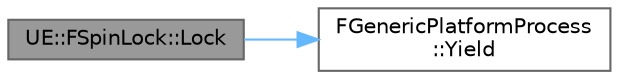 digraph "UE::FSpinLock::Lock"
{
 // INTERACTIVE_SVG=YES
 // LATEX_PDF_SIZE
  bgcolor="transparent";
  edge [fontname=Helvetica,fontsize=10,labelfontname=Helvetica,labelfontsize=10];
  node [fontname=Helvetica,fontsize=10,shape=box,height=0.2,width=0.4];
  rankdir="LR";
  Node1 [id="Node000001",label="UE::FSpinLock::Lock",height=0.2,width=0.4,color="gray40", fillcolor="grey60", style="filled", fontcolor="black",tooltip=" "];
  Node1 -> Node2 [id="edge1_Node000001_Node000002",color="steelblue1",style="solid",tooltip=" "];
  Node2 [id="Node000002",label="FGenericPlatformProcess\l::Yield",height=0.2,width=0.4,color="grey40", fillcolor="white", style="filled",URL="$d6/d6d/structFGenericPlatformProcess.html#ad831830a9cc45dae5bd3d744ab62b4a4",tooltip="Tells the processor to pause for implementation-specific amount of time."];
}
